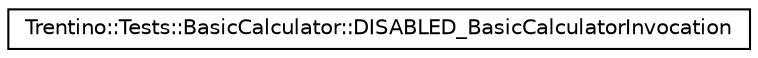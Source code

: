 digraph G
{
  edge [fontname="Helvetica",fontsize="10",labelfontname="Helvetica",labelfontsize="10"];
  node [fontname="Helvetica",fontsize="10",shape=record];
  rankdir="LR";
  Node1 [label="Trentino::Tests::BasicCalculator::DISABLED_BasicCalculatorInvocation",height=0.2,width=0.4,color="black", fillcolor="white", style="filled",URL="$class_trentino_1_1_tests_1_1_basic_calculator_1_1_d_i_s_a_b_l_e_d___basic_calculator_invocation.html"];
}

